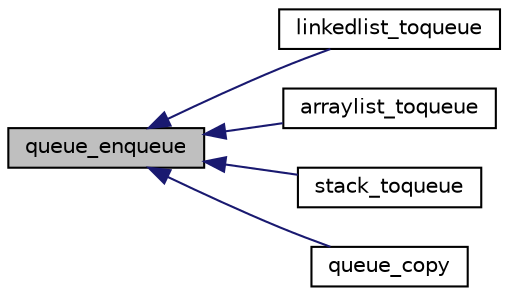digraph "queue_enqueue"
{
 // INTERACTIVE_SVG=YES
  edge [fontname="Helvetica",fontsize="10",labelfontname="Helvetica",labelfontsize="10"];
  node [fontname="Helvetica",fontsize="10",shape=record];
  rankdir="LR";
  Node1 [label="queue_enqueue",height=0.2,width=0.4,color="black", fillcolor="grey75", style="filled", fontcolor="black"];
  Node1 -> Node2 [dir="back",color="midnightblue",fontsize="10",style="solid",fontname="Helvetica"];
  Node2 [label="linkedlist_toqueue",height=0.2,width=0.4,color="black", fillcolor="white", style="filled",URL="$conversions_8h.html#a10809d1f437a2e27860933effc8861c8"];
  Node1 -> Node3 [dir="back",color="midnightblue",fontsize="10",style="solid",fontname="Helvetica"];
  Node3 [label="arraylist_toqueue",height=0.2,width=0.4,color="black", fillcolor="white", style="filled",URL="$conversions_8h.html#ae259c843702705676bb721ce24b23aca"];
  Node1 -> Node4 [dir="back",color="midnightblue",fontsize="10",style="solid",fontname="Helvetica"];
  Node4 [label="stack_toqueue",height=0.2,width=0.4,color="black", fillcolor="white", style="filled",URL="$conversions_8h.html#a5981c0f1af9b353e6500f0375bde8d5b"];
  Node1 -> Node5 [dir="back",color="midnightblue",fontsize="10",style="solid",fontname="Helvetica"];
  Node5 [label="queue_copy",height=0.2,width=0.4,color="black", fillcolor="white", style="filled",URL="$queue_8h.html#ab524fc59bf0d3930f62844e9620e712a"];
}
